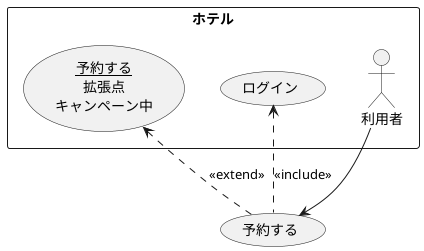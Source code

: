 @startuml ユースケース図
' left to right direction
rectangle ホテル {
actor 利用者
usecase (<u>予約する</u>\n拡張点\nキャンペーン中) as input
usecase ログイン
}
input <. (予約する) : <<extend>>
利用者 --> 予約する
ログイン <. 予約する : <<include>>
@enduml